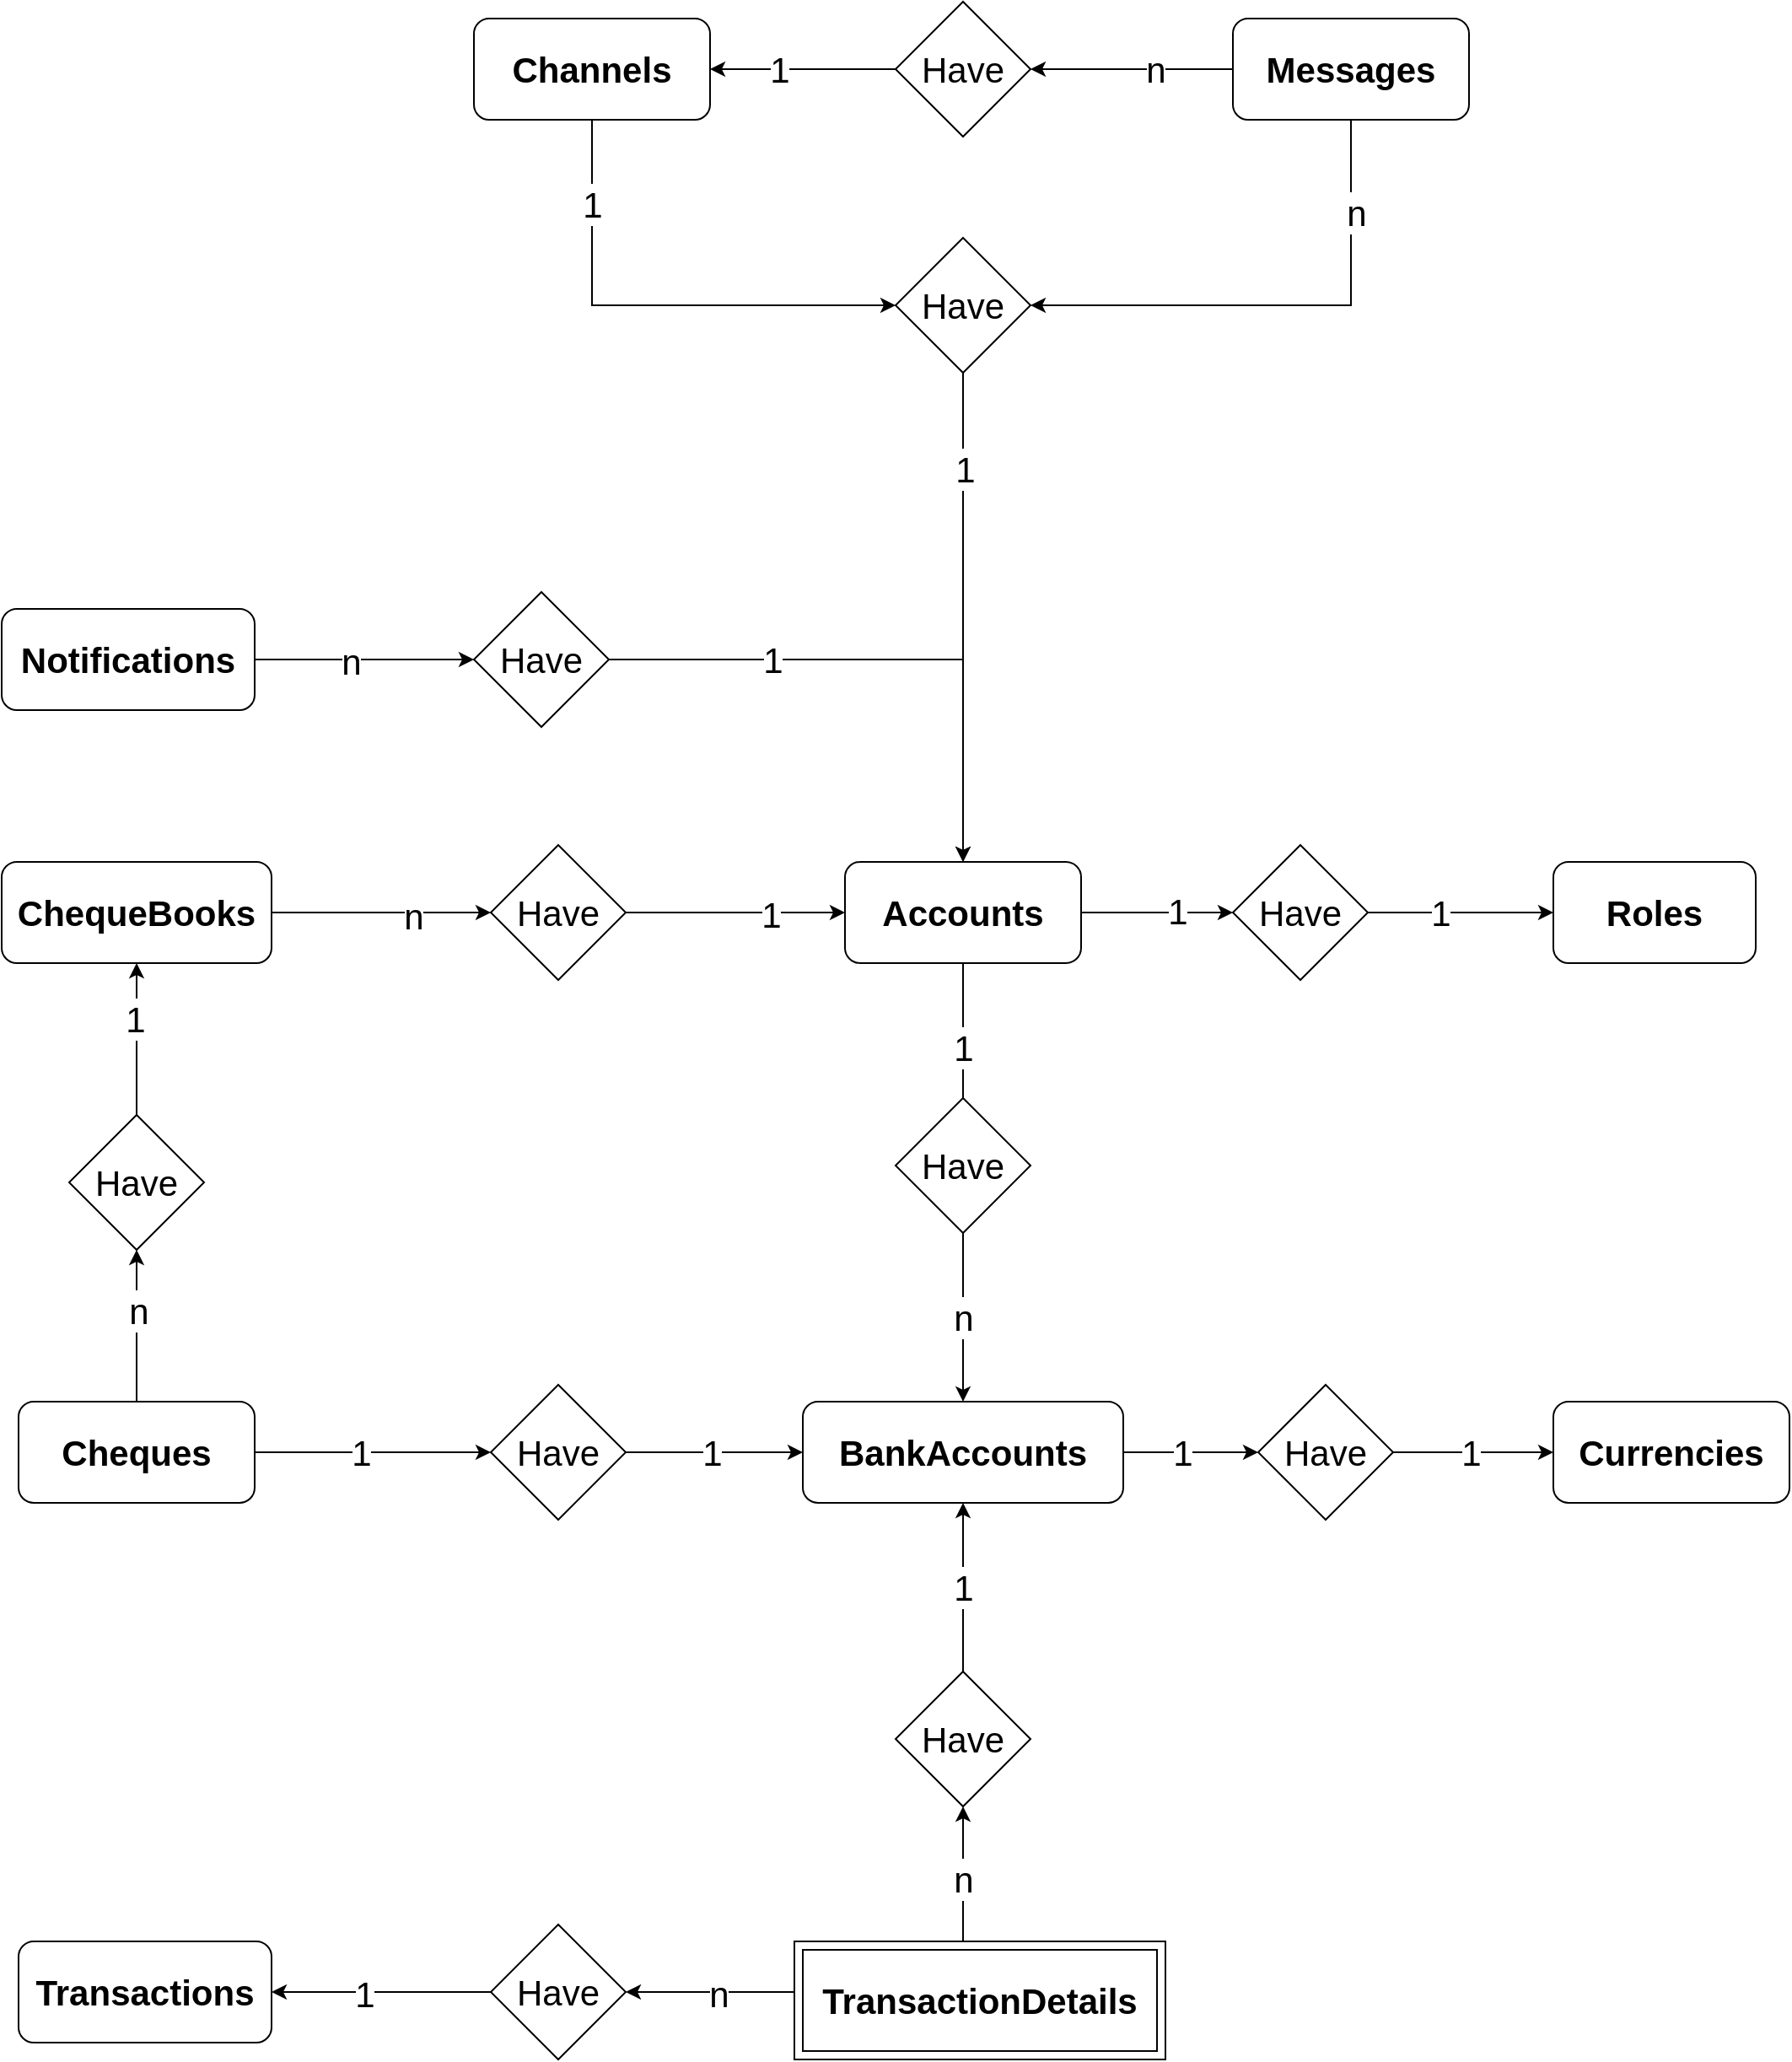 <mxfile version="15.0.2" type="device"><diagram id="R2lEEEUBdFMjLlhIrx00" name="Page-1"><mxGraphModel dx="2272" dy="1854" grid="1" gridSize="10" guides="1" tooltips="1" connect="1" arrows="1" fold="1" page="1" pageScale="1" pageWidth="850" pageHeight="1100" math="0" shadow="0" extFonts="Permanent Marker^https://fonts.googleapis.com/css?family=Permanent+Marker"><root><mxCell id="0"/><mxCell id="1" parent="0"/><mxCell id="EXhXMusrIRGgw2Yn3gT5-7" style="edgeStyle=orthogonalEdgeStyle;rounded=0;orthogonalLoop=1;jettySize=auto;html=1;startArrow=none;fontSize=21;" parent="1" source="EXhXMusrIRGgw2Yn3gT5-10" target="EXhXMusrIRGgw2Yn3gT5-4" edge="1"><mxGeometry relative="1" as="geometry"/></mxCell><mxCell id="EXhXMusrIRGgw2Yn3gT5-9" value="n" style="edgeLabel;html=1;align=center;verticalAlign=middle;resizable=0;points=[];fontSize=21;" parent="EXhXMusrIRGgw2Yn3gT5-7" vertex="1" connectable="0"><mxGeometry x="0.474" y="2" relative="1" as="geometry"><mxPoint x="-2" y="-24" as="offset"/></mxGeometry></mxCell><mxCell id="UUiILPjeiLG4JDE-uE10-9" style="edgeStyle=orthogonalEdgeStyle;rounded=0;orthogonalLoop=1;jettySize=auto;html=1;startArrow=classic;startFill=1;endArrow=none;endFill=0;" parent="1" source="EXhXMusrIRGgw2Yn3gT5-1" target="UUiILPjeiLG4JDE-uE10-8" edge="1"><mxGeometry relative="1" as="geometry"/></mxCell><mxCell id="Iiv9NN5FgWn8xq9LwBdX-20" value="1" style="edgeLabel;html=1;align=center;verticalAlign=middle;resizable=0;points=[];fontSize=21;" parent="UUiILPjeiLG4JDE-uE10-9" vertex="1" connectable="0"><mxGeometry x="0.609" y="-1" relative="1" as="geometry"><mxPoint as="offset"/></mxGeometry></mxCell><mxCell id="UUiILPjeiLG4JDE-uE10-33" style="edgeStyle=orthogonalEdgeStyle;rounded=0;orthogonalLoop=1;jettySize=auto;html=1;fontSize=21;startArrow=classic;startFill=1;endArrow=none;endFill=0;" parent="1" source="EXhXMusrIRGgw2Yn3gT5-1" target="UUiILPjeiLG4JDE-uE10-32" edge="1"><mxGeometry relative="1" as="geometry"><Array as="points"><mxPoint x="-80" y="-100"/><mxPoint x="-80" y="-100"/></Array></mxGeometry></mxCell><mxCell id="UUiILPjeiLG4JDE-uE10-35" value="1" style="edgeLabel;html=1;align=center;verticalAlign=middle;resizable=0;points=[];fontSize=21;" parent="UUiILPjeiLG4JDE-uE10-33" vertex="1" connectable="0"><mxGeometry x="-0.322" y="1" relative="1" as="geometry"><mxPoint as="offset"/></mxGeometry></mxCell><mxCell id="Iiv9NN5FgWn8xq9LwBdX-17" style="edgeStyle=orthogonalEdgeStyle;rounded=0;orthogonalLoop=1;jettySize=auto;html=1;entryX=1;entryY=0.5;entryDx=0;entryDy=0;fontSize=21;startArrow=classic;startFill=1;endArrow=none;endFill=0;" parent="1" source="EXhXMusrIRGgw2Yn3gT5-1" target="Iiv9NN5FgWn8xq9LwBdX-14" edge="1"><mxGeometry relative="1" as="geometry"><Array as="points"><mxPoint x="20" y="-250"/></Array></mxGeometry></mxCell><mxCell id="Iiv9NN5FgWn8xq9LwBdX-19" value="1" style="edgeLabel;html=1;align=center;verticalAlign=middle;resizable=0;points=[];fontSize=21;" parent="Iiv9NN5FgWn8xq9LwBdX-17" vertex="1" connectable="0"><mxGeometry x="0.416" relative="1" as="geometry"><mxPoint as="offset"/></mxGeometry></mxCell><mxCell id="EXhXMusrIRGgw2Yn3gT5-1" value="&lt;span style=&quot;font-weight: 700; font-size: 21px;&quot;&gt;Accounts&lt;/span&gt;" style="rounded=1;whiteSpace=wrap;html=1;fontSize=21;" parent="1" vertex="1"><mxGeometry x="-50" y="-130" width="140" height="60" as="geometry"/></mxCell><mxCell id="Iiv9NN5FgWn8xq9LwBdX-5" style="edgeStyle=orthogonalEdgeStyle;rounded=0;orthogonalLoop=1;jettySize=auto;html=1;startArrow=classic;startFill=1;endArrow=none;endFill=0;" parent="1" source="EXhXMusrIRGgw2Yn3gT5-2" target="Iiv9NN5FgWn8xq9LwBdX-2" edge="1"><mxGeometry relative="1" as="geometry"/></mxCell><mxCell id="Iiv9NN5FgWn8xq9LwBdX-7" value="1" style="edgeLabel;html=1;align=center;verticalAlign=middle;resizable=0;points=[];fontSize=21;" parent="Iiv9NN5FgWn8xq9LwBdX-5" vertex="1" connectable="0"><mxGeometry x="-0.161" y="-1" relative="1" as="geometry"><mxPoint as="offset"/></mxGeometry></mxCell><mxCell id="EXhXMusrIRGgw2Yn3gT5-2" value="&lt;span style=&quot;font-weight: 700; font-size: 21px;&quot;&gt;Transactions&lt;/span&gt;" style="rounded=1;whiteSpace=wrap;html=1;fontSize=21;" parent="1" vertex="1"><mxGeometry x="-540" y="510" width="150" height="60" as="geometry"/></mxCell><mxCell id="EXhXMusrIRGgw2Yn3gT5-15" style="edgeStyle=orthogonalEdgeStyle;rounded=0;orthogonalLoop=1;jettySize=auto;html=1;entryX=1;entryY=0.5;entryDx=0;entryDy=0;fontSize=21;startArrow=classic;startFill=1;endArrow=none;endFill=0;" parent="1" source="EXhXMusrIRGgw2Yn3gT5-3" target="EXhXMusrIRGgw2Yn3gT5-14" edge="1"><mxGeometry relative="1" as="geometry"/></mxCell><mxCell id="EXhXMusrIRGgw2Yn3gT5-17" value="1" style="edgeLabel;html=1;align=center;verticalAlign=middle;resizable=0;points=[];fontSize=21;" parent="EXhXMusrIRGgw2Yn3gT5-15" vertex="1" connectable="0"><mxGeometry x="0.218" relative="1" as="geometry"><mxPoint as="offset"/></mxGeometry></mxCell><mxCell id="EXhXMusrIRGgw2Yn3gT5-3" value="&lt;span style=&quot;font-weight: 700; font-size: 21px;&quot;&gt;Roles&lt;/span&gt;" style="rounded=1;whiteSpace=wrap;html=1;fontSize=21;" parent="1" vertex="1"><mxGeometry x="370" y="-130" width="120" height="60" as="geometry"/></mxCell><mxCell id="EXhXMusrIRGgw2Yn3gT5-20" style="edgeStyle=orthogonalEdgeStyle;rounded=0;orthogonalLoop=1;jettySize=auto;html=1;fontSize=21;startArrow=classic;startFill=1;endArrow=none;endFill=0;" parent="1" source="EXhXMusrIRGgw2Yn3gT5-4" target="EXhXMusrIRGgw2Yn3gT5-19" edge="1"><mxGeometry relative="1" as="geometry"/></mxCell><mxCell id="EXhXMusrIRGgw2Yn3gT5-22" value="1" style="edgeLabel;html=1;align=center;verticalAlign=middle;resizable=0;points=[];fontSize=21;" parent="EXhXMusrIRGgw2Yn3gT5-20" vertex="1" connectable="0"><mxGeometry x="-0.28" y="1" relative="1" as="geometry"><mxPoint x="-1" y="14" as="offset"/></mxGeometry></mxCell><mxCell id="UUiILPjeiLG4JDE-uE10-38" style="edgeStyle=orthogonalEdgeStyle;rounded=0;orthogonalLoop=1;jettySize=auto;html=1;fontSize=21;startArrow=classic;startFill=1;endArrow=none;endFill=0;" parent="1" source="EXhXMusrIRGgw2Yn3gT5-4" target="UUiILPjeiLG4JDE-uE10-37" edge="1"><mxGeometry relative="1" as="geometry"/></mxCell><mxCell id="UUiILPjeiLG4JDE-uE10-46" value="1" style="edgeLabel;html=1;align=center;verticalAlign=middle;resizable=0;points=[];fontSize=21;" parent="UUiILPjeiLG4JDE-uE10-38" vertex="1" connectable="0"><mxGeometry x="-0.19" relative="1" as="geometry"><mxPoint x="-12" as="offset"/></mxGeometry></mxCell><mxCell id="EXhXMusrIRGgw2Yn3gT5-4" value="&lt;span style=&quot;font-weight: 700 ; font-size: 21px&quot;&gt;BankAccounts&lt;/span&gt;" style="rounded=1;whiteSpace=wrap;html=1;fontSize=21;" parent="1" vertex="1"><mxGeometry x="-75" y="190" width="190" height="60" as="geometry"/></mxCell><mxCell id="EXhXMusrIRGgw2Yn3gT5-24" style="edgeStyle=orthogonalEdgeStyle;rounded=0;orthogonalLoop=1;jettySize=auto;html=1;fontSize=21;startArrow=classic;startFill=1;endArrow=none;endFill=0;" parent="1" source="EXhXMusrIRGgw2Yn3gT5-5" target="EXhXMusrIRGgw2Yn3gT5-23" edge="1"><mxGeometry relative="1" as="geometry"/></mxCell><mxCell id="EXhXMusrIRGgw2Yn3gT5-27" value="1" style="edgeLabel;html=1;align=center;verticalAlign=middle;resizable=0;points=[];fontSize=21;" parent="EXhXMusrIRGgw2Yn3gT5-24" vertex="1" connectable="0"><mxGeometry x="-0.273" y="-3" relative="1" as="geometry"><mxPoint x="-15" y="3" as="offset"/></mxGeometry></mxCell><mxCell id="EXhXMusrIRGgw2Yn3gT5-5" value="&lt;span style=&quot;font-weight: 700; font-size: 21px;&quot;&gt;Currencies&lt;/span&gt;" style="rounded=1;whiteSpace=wrap;html=1;fontSize=21;" parent="1" vertex="1"><mxGeometry x="370" y="190" width="140" height="60" as="geometry"/></mxCell><mxCell id="EXhXMusrIRGgw2Yn3gT5-10" value="Have" style="rhombus;whiteSpace=wrap;html=1;fontSize=21;" parent="1" vertex="1"><mxGeometry x="-20" y="10" width="80" height="80" as="geometry"/></mxCell><mxCell id="EXhXMusrIRGgw2Yn3gT5-11" value="" style="edgeStyle=orthogonalEdgeStyle;rounded=0;orthogonalLoop=1;jettySize=auto;html=1;endArrow=none;fontSize=21;" parent="1" source="EXhXMusrIRGgw2Yn3gT5-1" target="EXhXMusrIRGgw2Yn3gT5-10" edge="1"><mxGeometry relative="1" as="geometry"><mxPoint x="20" y="-60" as="sourcePoint"/><mxPoint x="60" y="170" as="targetPoint"/></mxGeometry></mxCell><mxCell id="EXhXMusrIRGgw2Yn3gT5-12" value="1" style="edgeLabel;html=1;align=center;verticalAlign=middle;resizable=0;points=[];fontSize=21;" parent="EXhXMusrIRGgw2Yn3gT5-11" vertex="1" connectable="0"><mxGeometry x="-0.747" y="-1" relative="1" as="geometry"><mxPoint x="1" y="40" as="offset"/></mxGeometry></mxCell><mxCell id="EXhXMusrIRGgw2Yn3gT5-16" style="edgeStyle=orthogonalEdgeStyle;rounded=0;orthogonalLoop=1;jettySize=auto;html=1;fontSize=21;startArrow=classic;startFill=1;endArrow=none;endFill=0;" parent="1" source="EXhXMusrIRGgw2Yn3gT5-14" target="EXhXMusrIRGgw2Yn3gT5-1" edge="1"><mxGeometry relative="1" as="geometry"/></mxCell><mxCell id="EXhXMusrIRGgw2Yn3gT5-18" value="1" style="edgeLabel;html=1;align=center;verticalAlign=middle;resizable=0;points=[];fontSize=21;" parent="EXhXMusrIRGgw2Yn3gT5-16" vertex="1" connectable="0"><mxGeometry x="-0.26" y="-1" relative="1" as="geometry"><mxPoint as="offset"/></mxGeometry></mxCell><mxCell id="EXhXMusrIRGgw2Yn3gT5-14" value="Have" style="rhombus;whiteSpace=wrap;html=1;fontSize=21;" parent="1" vertex="1"><mxGeometry x="180" y="-140" width="80" height="80" as="geometry"/></mxCell><mxCell id="Iiv9NN5FgWn8xq9LwBdX-3" style="edgeStyle=orthogonalEdgeStyle;rounded=0;orthogonalLoop=1;jettySize=auto;html=1;startArrow=classic;startFill=1;endArrow=none;endFill=0;" parent="1" source="EXhXMusrIRGgw2Yn3gT5-19" edge="1"><mxGeometry relative="1" as="geometry"><mxPoint x="27.5" y="510" as="targetPoint"/><Array as="points"><mxPoint x="20" y="510"/></Array></mxGeometry></mxCell><mxCell id="Iiv9NN5FgWn8xq9LwBdX-9" value="n" style="edgeLabel;html=1;align=center;verticalAlign=middle;resizable=0;points=[];fontSize=21;" parent="Iiv9NN5FgWn8xq9LwBdX-3" vertex="1" connectable="0"><mxGeometry x="-0.284" y="1" relative="1" as="geometry"><mxPoint x="-1" y="11" as="offset"/></mxGeometry></mxCell><mxCell id="EXhXMusrIRGgw2Yn3gT5-19" value="Have" style="rhombus;whiteSpace=wrap;html=1;fontSize=21;" parent="1" vertex="1"><mxGeometry x="-20" y="350" width="80" height="80" as="geometry"/></mxCell><mxCell id="EXhXMusrIRGgw2Yn3gT5-25" style="edgeStyle=orthogonalEdgeStyle;rounded=0;orthogonalLoop=1;jettySize=auto;html=1;fontSize=21;startArrow=classic;startFill=1;endArrow=none;endFill=0;" parent="1" source="EXhXMusrIRGgw2Yn3gT5-23" target="EXhXMusrIRGgw2Yn3gT5-4" edge="1"><mxGeometry relative="1" as="geometry"/></mxCell><mxCell id="EXhXMusrIRGgw2Yn3gT5-26" value="1" style="edgeLabel;html=1;align=center;verticalAlign=middle;resizable=0;points=[];fontSize=21;" parent="EXhXMusrIRGgw2Yn3gT5-25" vertex="1" connectable="0"><mxGeometry x="-0.3" y="-3" relative="1" as="geometry"><mxPoint x="-17" y="3" as="offset"/></mxGeometry></mxCell><mxCell id="EXhXMusrIRGgw2Yn3gT5-23" value="Have" style="rhombus;whiteSpace=wrap;html=1;fontSize=21;" parent="1" vertex="1"><mxGeometry x="195" y="180" width="80" height="80" as="geometry"/></mxCell><mxCell id="UUiILPjeiLG4JDE-uE10-1" value="&lt;span style=&quot;font-weight: 700 ; font-size: 21px&quot;&gt;Messages&lt;br&gt;&lt;/span&gt;" style="rounded=1;whiteSpace=wrap;html=1;fontSize=21;" parent="1" vertex="1"><mxGeometry x="180" y="-630" width="140" height="60" as="geometry"/></mxCell><mxCell id="UUiILPjeiLG4JDE-uE10-17" style="edgeStyle=orthogonalEdgeStyle;rounded=0;orthogonalLoop=1;jettySize=auto;html=1;startArrow=classic;startFill=1;endArrow=none;endFill=0;" parent="1" source="UUiILPjeiLG4JDE-uE10-2" target="UUiILPjeiLG4JDE-uE10-12" edge="1"><mxGeometry relative="1" as="geometry"/></mxCell><mxCell id="UUiILPjeiLG4JDE-uE10-19" value="1" style="edgeLabel;html=1;align=center;verticalAlign=middle;resizable=0;points=[];fontSize=21;" parent="UUiILPjeiLG4JDE-uE10-17" vertex="1" connectable="0"><mxGeometry x="-0.265" relative="1" as="geometry"><mxPoint as="offset"/></mxGeometry></mxCell><mxCell id="UUiILPjeiLG4JDE-uE10-2" value="&lt;span style=&quot;font-weight: 700 ; font-size: 21px&quot;&gt;Channels&lt;br&gt;&lt;/span&gt;" style="rounded=1;whiteSpace=wrap;html=1;fontSize=21;" parent="1" vertex="1"><mxGeometry x="-270" y="-630" width="140" height="60" as="geometry"/></mxCell><mxCell id="UUiILPjeiLG4JDE-uE10-3" value="&lt;span style=&quot;font-weight: 700 ; font-size: 21px&quot;&gt;Cheques&lt;br&gt;&lt;/span&gt;" style="rounded=1;whiteSpace=wrap;html=1;fontSize=21;" parent="1" vertex="1"><mxGeometry x="-540" y="190" width="140" height="60" as="geometry"/></mxCell><mxCell id="UUiILPjeiLG4JDE-uE10-40" style="edgeStyle=orthogonalEdgeStyle;rounded=0;orthogonalLoop=1;jettySize=auto;html=1;entryX=0.5;entryY=0;entryDx=0;entryDy=0;fontSize=21;startArrow=classic;startFill=1;endArrow=none;endFill=0;" parent="1" source="UUiILPjeiLG4JDE-uE10-4" target="UUiILPjeiLG4JDE-uE10-39" edge="1"><mxGeometry relative="1" as="geometry"/></mxCell><mxCell id="UUiILPjeiLG4JDE-uE10-42" value="1" style="edgeLabel;html=1;align=center;verticalAlign=middle;resizable=0;points=[];fontSize=21;" parent="UUiILPjeiLG4JDE-uE10-40" vertex="1" connectable="0"><mxGeometry x="-0.267" y="-1" relative="1" as="geometry"><mxPoint as="offset"/></mxGeometry></mxCell><mxCell id="UUiILPjeiLG4JDE-uE10-4" value="&lt;span style=&quot;font-weight: 700 ; font-size: 21px&quot;&gt;ChequeBooks&lt;br&gt;&lt;/span&gt;" style="rounded=1;whiteSpace=wrap;html=1;fontSize=21;" parent="1" vertex="1"><mxGeometry x="-550" y="-130" width="160" height="60" as="geometry"/></mxCell><mxCell id="UUiILPjeiLG4JDE-uE10-15" style="edgeStyle=orthogonalEdgeStyle;rounded=0;orthogonalLoop=1;jettySize=auto;html=1;entryX=0.5;entryY=1;entryDx=0;entryDy=0;startArrow=classic;startFill=1;endArrow=none;endFill=0;" parent="1" source="UUiILPjeiLG4JDE-uE10-8" target="UUiILPjeiLG4JDE-uE10-1" edge="1"><mxGeometry relative="1" as="geometry"/></mxCell><mxCell id="UUiILPjeiLG4JDE-uE10-27" value="n" style="edgeLabel;html=1;align=center;verticalAlign=middle;resizable=0;points=[];fontSize=21;" parent="UUiILPjeiLG4JDE-uE10-15" vertex="1" connectable="0"><mxGeometry x="0.637" y="-3" relative="1" as="geometry"><mxPoint as="offset"/></mxGeometry></mxCell><mxCell id="UUiILPjeiLG4JDE-uE10-30" style="edgeStyle=orthogonalEdgeStyle;rounded=0;orthogonalLoop=1;jettySize=auto;html=1;entryX=0.5;entryY=1;entryDx=0;entryDy=0;fontSize=21;startArrow=classic;startFill=1;endArrow=none;endFill=0;" parent="1" source="UUiILPjeiLG4JDE-uE10-8" target="UUiILPjeiLG4JDE-uE10-2" edge="1"><mxGeometry relative="1" as="geometry"/></mxCell><mxCell id="UUiILPjeiLG4JDE-uE10-31" value="1" style="edgeLabel;html=1;align=center;verticalAlign=middle;resizable=0;points=[];fontSize=21;" parent="UUiILPjeiLG4JDE-uE10-30" vertex="1" connectable="0"><mxGeometry x="0.422" y="1" relative="1" as="geometry"><mxPoint x="1" y="-34" as="offset"/></mxGeometry></mxCell><mxCell id="UUiILPjeiLG4JDE-uE10-8" value="Have" style="rhombus;whiteSpace=wrap;html=1;fontSize=21;" parent="1" vertex="1"><mxGeometry x="-20" y="-500" width="80" height="80" as="geometry"/></mxCell><mxCell id="UUiILPjeiLG4JDE-uE10-18" style="edgeStyle=orthogonalEdgeStyle;rounded=0;orthogonalLoop=1;jettySize=auto;html=1;startArrow=classic;startFill=1;endArrow=none;endFill=0;" parent="1" source="UUiILPjeiLG4JDE-uE10-12" target="UUiILPjeiLG4JDE-uE10-1" edge="1"><mxGeometry relative="1" as="geometry"/></mxCell><mxCell id="UUiILPjeiLG4JDE-uE10-20" value="n" style="edgeLabel;html=1;align=center;verticalAlign=middle;resizable=0;points=[];fontSize=21;" parent="UUiILPjeiLG4JDE-uE10-18" vertex="1" connectable="0"><mxGeometry x="0.221" relative="1" as="geometry"><mxPoint as="offset"/></mxGeometry></mxCell><mxCell id="UUiILPjeiLG4JDE-uE10-12" value="Have" style="rhombus;whiteSpace=wrap;html=1;fontSize=21;" parent="1" vertex="1"><mxGeometry x="-20" y="-640" width="80" height="80" as="geometry"/></mxCell><mxCell id="UUiILPjeiLG4JDE-uE10-34" style="edgeStyle=orthogonalEdgeStyle;rounded=0;orthogonalLoop=1;jettySize=auto;html=1;fontSize=21;startArrow=classic;startFill=1;endArrow=none;endFill=0;" parent="1" source="UUiILPjeiLG4JDE-uE10-32" target="UUiILPjeiLG4JDE-uE10-4" edge="1"><mxGeometry relative="1" as="geometry"/></mxCell><mxCell id="UUiILPjeiLG4JDE-uE10-36" value="n" style="edgeLabel;html=1;align=center;verticalAlign=middle;resizable=0;points=[];fontSize=21;" parent="UUiILPjeiLG4JDE-uE10-34" vertex="1" connectable="0"><mxGeometry x="-0.294" y="2" relative="1" as="geometry"><mxPoint as="offset"/></mxGeometry></mxCell><mxCell id="UUiILPjeiLG4JDE-uE10-32" value="Have" style="rhombus;whiteSpace=wrap;html=1;fontSize=21;" parent="1" vertex="1"><mxGeometry x="-260" y="-140" width="80" height="80" as="geometry"/></mxCell><mxCell id="UUiILPjeiLG4JDE-uE10-45" style="edgeStyle=orthogonalEdgeStyle;rounded=0;orthogonalLoop=1;jettySize=auto;html=1;fontSize=21;endArrow=none;endFill=0;startArrow=classic;startFill=1;" parent="1" source="UUiILPjeiLG4JDE-uE10-37" target="UUiILPjeiLG4JDE-uE10-3" edge="1"><mxGeometry relative="1" as="geometry"/></mxCell><mxCell id="UUiILPjeiLG4JDE-uE10-47" value="1" style="edgeLabel;html=1;align=center;verticalAlign=middle;resizable=0;points=[];fontSize=21;" parent="UUiILPjeiLG4JDE-uE10-45" vertex="1" connectable="0"><mxGeometry x="0.108" relative="1" as="geometry"><mxPoint as="offset"/></mxGeometry></mxCell><mxCell id="UUiILPjeiLG4JDE-uE10-37" value="Have" style="rhombus;whiteSpace=wrap;html=1;fontSize=21;" parent="1" vertex="1"><mxGeometry x="-260" y="180" width="80" height="80" as="geometry"/></mxCell><mxCell id="UUiILPjeiLG4JDE-uE10-41" style="edgeStyle=orthogonalEdgeStyle;rounded=0;orthogonalLoop=1;jettySize=auto;html=1;fontSize=21;startArrow=classic;startFill=1;endArrow=none;endFill=0;" parent="1" source="UUiILPjeiLG4JDE-uE10-39" target="UUiILPjeiLG4JDE-uE10-3" edge="1"><mxGeometry relative="1" as="geometry"/></mxCell><mxCell id="UUiILPjeiLG4JDE-uE10-43" value="n" style="edgeLabel;html=1;align=center;verticalAlign=middle;resizable=0;points=[];fontSize=21;" parent="UUiILPjeiLG4JDE-uE10-41" vertex="1" connectable="0"><mxGeometry x="-0.199" y="1" relative="1" as="geometry"><mxPoint as="offset"/></mxGeometry></mxCell><mxCell id="UUiILPjeiLG4JDE-uE10-39" value="Have" style="rhombus;whiteSpace=wrap;html=1;fontSize=21;" parent="1" vertex="1"><mxGeometry x="-510" y="20" width="80" height="80" as="geometry"/></mxCell><mxCell id="Iiv9NN5FgWn8xq9LwBdX-6" style="edgeStyle=orthogonalEdgeStyle;rounded=0;orthogonalLoop=1;jettySize=auto;html=1;startArrow=classic;startFill=1;endArrow=none;endFill=0;" parent="1" source="Iiv9NN5FgWn8xq9LwBdX-2" edge="1"><mxGeometry relative="1" as="geometry"><mxPoint x="-80" y="540" as="targetPoint"/></mxGeometry></mxCell><mxCell id="Iiv9NN5FgWn8xq9LwBdX-8" value="n" style="edgeLabel;html=1;align=center;verticalAlign=middle;resizable=0;points=[];fontSize=21;" parent="Iiv9NN5FgWn8xq9LwBdX-6" vertex="1" connectable="0"><mxGeometry x="0.291" y="1" relative="1" as="geometry"><mxPoint x="-10" y="1" as="offset"/></mxGeometry></mxCell><mxCell id="Iiv9NN5FgWn8xq9LwBdX-2" value="Have" style="rhombus;whiteSpace=wrap;html=1;fontSize=21;" parent="1" vertex="1"><mxGeometry x="-260" y="500" width="80" height="80" as="geometry"/></mxCell><mxCell id="Iiv9NN5FgWn8xq9LwBdX-10" value="&lt;span style=&quot;font-weight: 700 ; font-size: 21px&quot;&gt;Notifications&lt;/span&gt;" style="rounded=1;whiteSpace=wrap;html=1;fontSize=21;" parent="1" vertex="1"><mxGeometry x="-550" y="-280" width="150" height="60" as="geometry"/></mxCell><mxCell id="Iiv9NN5FgWn8xq9LwBdX-15" style="edgeStyle=orthogonalEdgeStyle;rounded=0;orthogonalLoop=1;jettySize=auto;html=1;fontSize=21;startArrow=classic;startFill=1;endArrow=none;endFill=0;" parent="1" source="Iiv9NN5FgWn8xq9LwBdX-14" target="Iiv9NN5FgWn8xq9LwBdX-10" edge="1"><mxGeometry relative="1" as="geometry"/></mxCell><mxCell id="Iiv9NN5FgWn8xq9LwBdX-16" value="n" style="edgeLabel;html=1;align=center;verticalAlign=middle;resizable=0;points=[];fontSize=21;" parent="Iiv9NN5FgWn8xq9LwBdX-15" vertex="1" connectable="0"><mxGeometry x="0.128" y="1" relative="1" as="geometry"><mxPoint as="offset"/></mxGeometry></mxCell><mxCell id="Iiv9NN5FgWn8xq9LwBdX-14" value="Have" style="rhombus;whiteSpace=wrap;html=1;fontSize=21;" parent="1" vertex="1"><mxGeometry x="-270" y="-290" width="80" height="80" as="geometry"/></mxCell><mxCell id="sDN2zZqXIowTyGeQyqZd-3" value="&lt;span style=&quot;font-size: 21px ; font-weight: 700&quot;&gt;TransactionDetails&lt;/span&gt;" style="shape=ext;margin=3;double=1;whiteSpace=wrap;html=1;align=center;" vertex="1" parent="1"><mxGeometry x="-80" y="510" width="220" height="70" as="geometry"/></mxCell></root></mxGraphModel></diagram></mxfile>